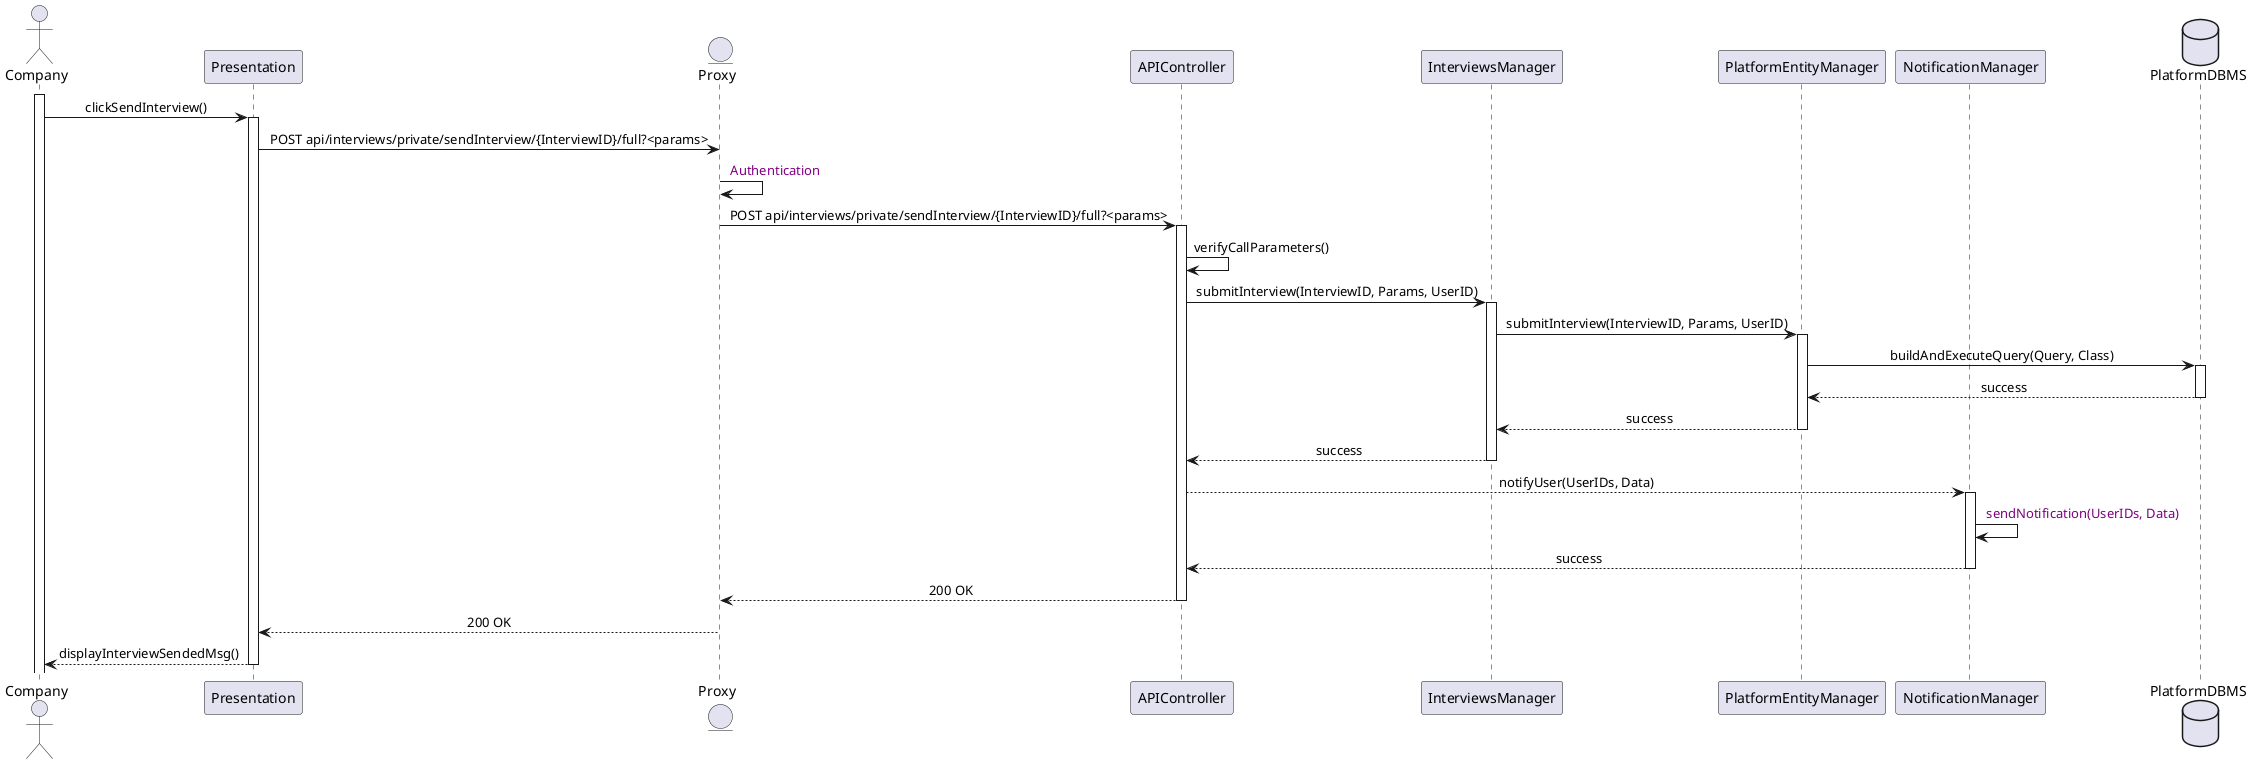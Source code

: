 @startuml CompanySubmitsInterview
skinparam sequenceMessageAlign center
actor       Company
participant Presentation
entity      Proxy
participant APIController
participant InterviewsManager
participant PlatformEntityManager
participant NotificationManager 
database    PlatformDBMS
activate Company
Company -> Presentation : clickSendInterview()
activate Presentation
Presentation -> Proxy : POST api/interviews/private/sendInterview/{InterviewID}/full?<params>
Proxy -> Proxy : <color:purple> Authentication
Proxy -> APIController : POST api/interviews/private/sendInterview/{InterviewID}/full?<params>
activate APIController
APIController -> APIController : verifyCallParameters()
APIController -> InterviewsManager : submitInterview(InterviewID, Params, UserID)
activate InterviewsManager
InterviewsManager -> PlatformEntityManager : submitInterview(InterviewID, Params, UserID)
activate PlatformEntityManager
PlatformEntityManager -> PlatformDBMS : buildAndExecuteQuery(Query, Class)
activate PlatformDBMS
PlatformDBMS --> PlatformEntityManager : success
deactivate PlatformDBMS
PlatformEntityManager --> InterviewsManager : success
deactivate PlatformEntityManager
InterviewsManager --> APIController : success
deactivate InterviewsManager
APIController --> NotificationManager : notifyUser(UserIDs, Data)
activate NotificationManager
NotificationManager -> NotificationManager : <color:purple> sendNotification(UserIDs, Data)
NotificationManager --> APIController : success
deactivate NotificationManager
APIController --> Proxy : 200 OK
deactivate APIController
Proxy --> Presentation : 200 OK
deactivate Proxy
Presentation --> Company : displayInterviewSendedMsg()
deactivate Presentation





